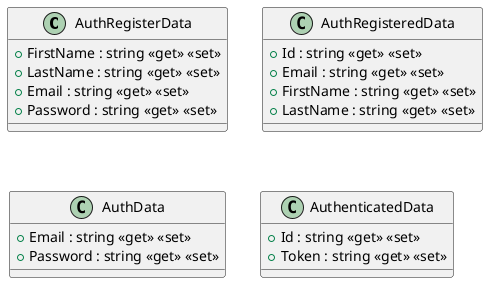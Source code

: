 @startuml
class AuthRegisterData {
    + FirstName : string <<get>> <<set>>
    + LastName : string <<get>> <<set>>
    + Email : string <<get>> <<set>>
    + Password : string <<get>> <<set>>
}
class AuthRegisteredData {
    + Id : string <<get>> <<set>>
    + Email : string <<get>> <<set>>
    + FirstName : string <<get>> <<set>>
    + LastName : string <<get>> <<set>>
}
class AuthData {
    + Email : string <<get>> <<set>>
    + Password : string <<get>> <<set>>
}
class AuthenticatedData {
    + Id : string <<get>> <<set>>
    + Token : string <<get>> <<set>>
}
@enduml
